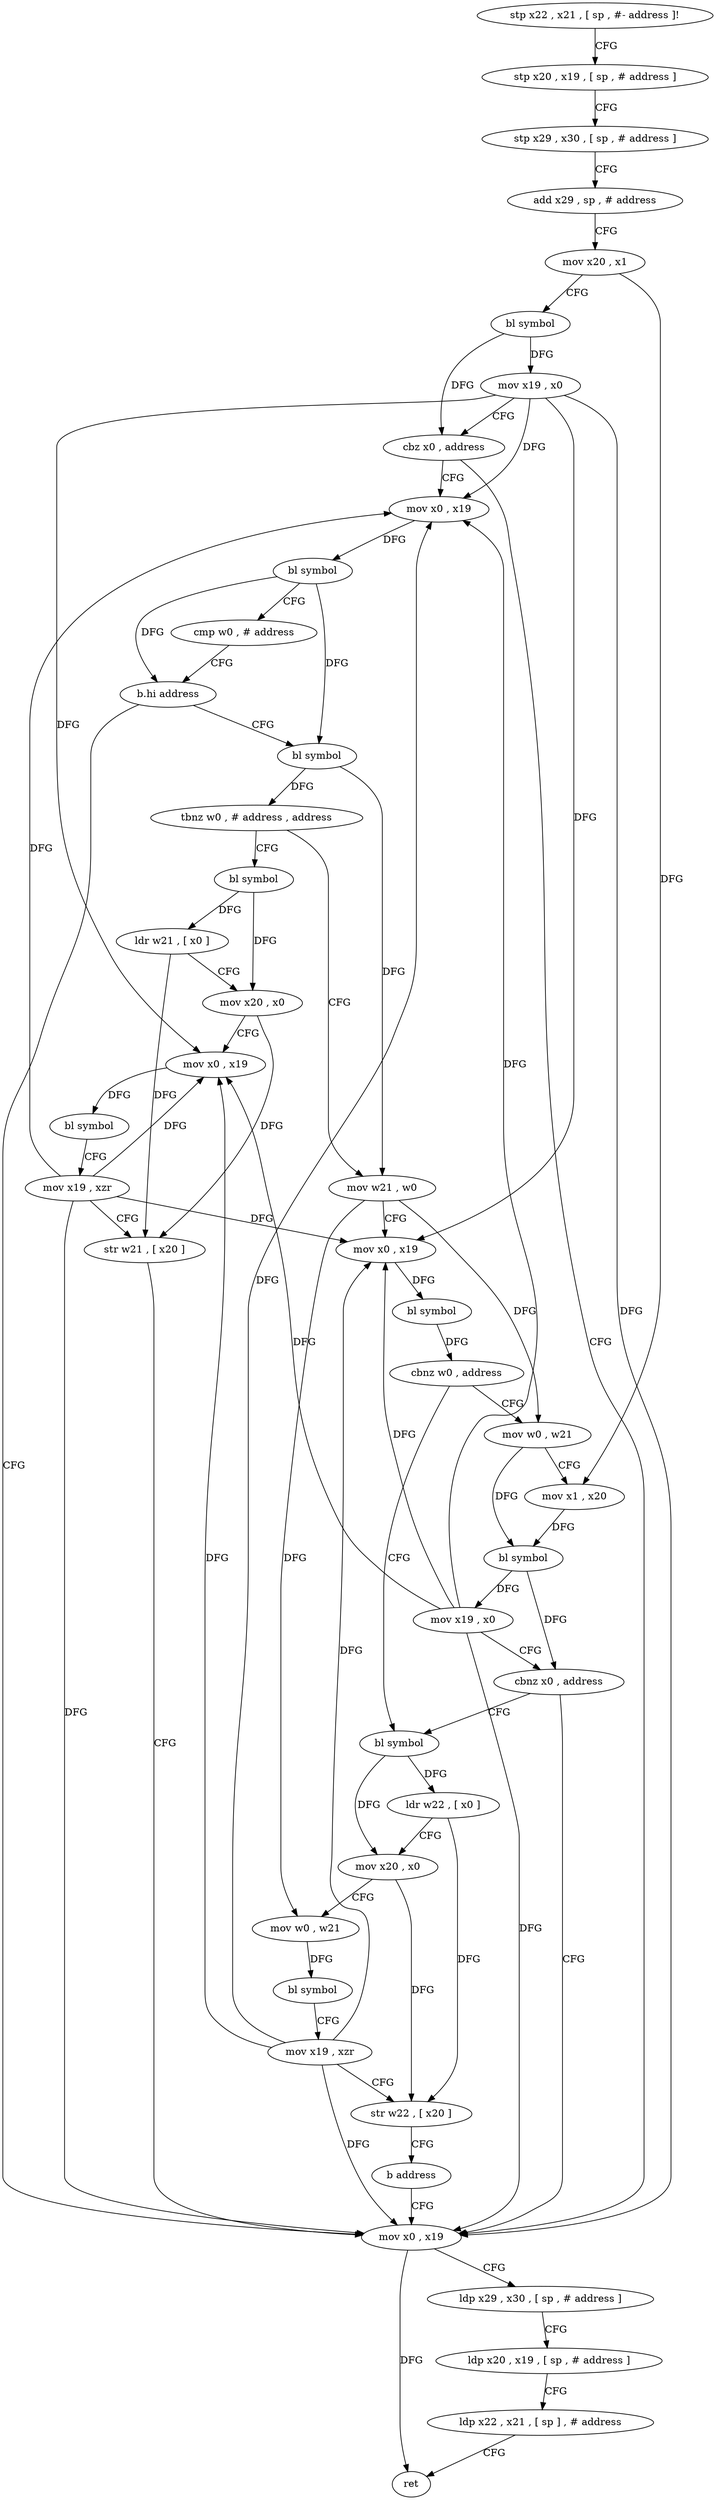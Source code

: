 digraph "func" {
"4265864" [label = "stp x22 , x21 , [ sp , #- address ]!" ]
"4265868" [label = "stp x20 , x19 , [ sp , # address ]" ]
"4265872" [label = "stp x29 , x30 , [ sp , # address ]" ]
"4265876" [label = "add x29 , sp , # address" ]
"4265880" [label = "mov x20 , x1" ]
"4265884" [label = "bl symbol" ]
"4265888" [label = "mov x19 , x0" ]
"4265892" [label = "cbz x0 , address" ]
"4266016" [label = "mov x0 , x19" ]
"4265896" [label = "mov x0 , x19" ]
"4266020" [label = "ldp x29 , x30 , [ sp , # address ]" ]
"4266024" [label = "ldp x20 , x19 , [ sp , # address ]" ]
"4266028" [label = "ldp x22 , x21 , [ sp ] , # address" ]
"4266032" [label = "ret" ]
"4265900" [label = "bl symbol" ]
"4265904" [label = "cmp w0 , # address" ]
"4265908" [label = "b.hi address" ]
"4265912" [label = "bl symbol" ]
"4265916" [label = "tbnz w0 , # address , address" ]
"4265988" [label = "bl symbol" ]
"4265920" [label = "mov w21 , w0" ]
"4265992" [label = "ldr w21 , [ x0 ]" ]
"4265996" [label = "mov x20 , x0" ]
"4266000" [label = "mov x0 , x19" ]
"4266004" [label = "bl symbol" ]
"4266008" [label = "mov x19 , xzr" ]
"4266012" [label = "str w21 , [ x20 ]" ]
"4265924" [label = "mov x0 , x19" ]
"4265928" [label = "bl symbol" ]
"4265932" [label = "cbnz w0 , address" ]
"4265956" [label = "bl symbol" ]
"4265936" [label = "mov w0 , w21" ]
"4265960" [label = "ldr w22 , [ x0 ]" ]
"4265964" [label = "mov x20 , x0" ]
"4265968" [label = "mov w0 , w21" ]
"4265972" [label = "bl symbol" ]
"4265976" [label = "mov x19 , xzr" ]
"4265980" [label = "str w22 , [ x20 ]" ]
"4265984" [label = "b address" ]
"4265940" [label = "mov x1 , x20" ]
"4265944" [label = "bl symbol" ]
"4265948" [label = "mov x19 , x0" ]
"4265952" [label = "cbnz x0 , address" ]
"4265864" -> "4265868" [ label = "CFG" ]
"4265868" -> "4265872" [ label = "CFG" ]
"4265872" -> "4265876" [ label = "CFG" ]
"4265876" -> "4265880" [ label = "CFG" ]
"4265880" -> "4265884" [ label = "CFG" ]
"4265880" -> "4265940" [ label = "DFG" ]
"4265884" -> "4265888" [ label = "DFG" ]
"4265884" -> "4265892" [ label = "DFG" ]
"4265888" -> "4265892" [ label = "CFG" ]
"4265888" -> "4266016" [ label = "DFG" ]
"4265888" -> "4265896" [ label = "DFG" ]
"4265888" -> "4266000" [ label = "DFG" ]
"4265888" -> "4265924" [ label = "DFG" ]
"4265892" -> "4266016" [ label = "CFG" ]
"4265892" -> "4265896" [ label = "CFG" ]
"4266016" -> "4266020" [ label = "CFG" ]
"4266016" -> "4266032" [ label = "DFG" ]
"4265896" -> "4265900" [ label = "DFG" ]
"4266020" -> "4266024" [ label = "CFG" ]
"4266024" -> "4266028" [ label = "CFG" ]
"4266028" -> "4266032" [ label = "CFG" ]
"4265900" -> "4265904" [ label = "CFG" ]
"4265900" -> "4265908" [ label = "DFG" ]
"4265900" -> "4265912" [ label = "DFG" ]
"4265904" -> "4265908" [ label = "CFG" ]
"4265908" -> "4266016" [ label = "CFG" ]
"4265908" -> "4265912" [ label = "CFG" ]
"4265912" -> "4265916" [ label = "DFG" ]
"4265912" -> "4265920" [ label = "DFG" ]
"4265916" -> "4265988" [ label = "CFG" ]
"4265916" -> "4265920" [ label = "CFG" ]
"4265988" -> "4265992" [ label = "DFG" ]
"4265988" -> "4265996" [ label = "DFG" ]
"4265920" -> "4265924" [ label = "CFG" ]
"4265920" -> "4265968" [ label = "DFG" ]
"4265920" -> "4265936" [ label = "DFG" ]
"4265992" -> "4265996" [ label = "CFG" ]
"4265992" -> "4266012" [ label = "DFG" ]
"4265996" -> "4266000" [ label = "CFG" ]
"4265996" -> "4266012" [ label = "DFG" ]
"4266000" -> "4266004" [ label = "DFG" ]
"4266004" -> "4266008" [ label = "CFG" ]
"4266008" -> "4266012" [ label = "CFG" ]
"4266008" -> "4266016" [ label = "DFG" ]
"4266008" -> "4265896" [ label = "DFG" ]
"4266008" -> "4266000" [ label = "DFG" ]
"4266008" -> "4265924" [ label = "DFG" ]
"4266012" -> "4266016" [ label = "CFG" ]
"4265924" -> "4265928" [ label = "DFG" ]
"4265928" -> "4265932" [ label = "DFG" ]
"4265932" -> "4265956" [ label = "CFG" ]
"4265932" -> "4265936" [ label = "CFG" ]
"4265956" -> "4265960" [ label = "DFG" ]
"4265956" -> "4265964" [ label = "DFG" ]
"4265936" -> "4265940" [ label = "CFG" ]
"4265936" -> "4265944" [ label = "DFG" ]
"4265960" -> "4265964" [ label = "CFG" ]
"4265960" -> "4265980" [ label = "DFG" ]
"4265964" -> "4265968" [ label = "CFG" ]
"4265964" -> "4265980" [ label = "DFG" ]
"4265968" -> "4265972" [ label = "DFG" ]
"4265972" -> "4265976" [ label = "CFG" ]
"4265976" -> "4265980" [ label = "CFG" ]
"4265976" -> "4266016" [ label = "DFG" ]
"4265976" -> "4265896" [ label = "DFG" ]
"4265976" -> "4266000" [ label = "DFG" ]
"4265976" -> "4265924" [ label = "DFG" ]
"4265980" -> "4265984" [ label = "CFG" ]
"4265984" -> "4266016" [ label = "CFG" ]
"4265940" -> "4265944" [ label = "DFG" ]
"4265944" -> "4265948" [ label = "DFG" ]
"4265944" -> "4265952" [ label = "DFG" ]
"4265948" -> "4265952" [ label = "CFG" ]
"4265948" -> "4266016" [ label = "DFG" ]
"4265948" -> "4265896" [ label = "DFG" ]
"4265948" -> "4266000" [ label = "DFG" ]
"4265948" -> "4265924" [ label = "DFG" ]
"4265952" -> "4266016" [ label = "CFG" ]
"4265952" -> "4265956" [ label = "CFG" ]
}
